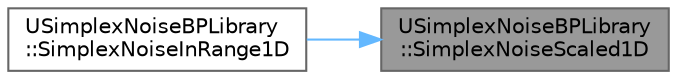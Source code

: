 digraph "USimplexNoiseBPLibrary::SimplexNoiseScaled1D"
{
 // LATEX_PDF_SIZE
  bgcolor="transparent";
  edge [fontname=Helvetica,fontsize=10,labelfontname=Helvetica,labelfontsize=10];
  node [fontname=Helvetica,fontsize=10,shape=box,height=0.2,width=0.4];
  rankdir="RL";
  Node1 [id="Node000001",label="USimplexNoiseBPLibrary\l::SimplexNoiseScaled1D",height=0.2,width=0.4,color="gray40", fillcolor="grey60", style="filled", fontcolor="black",tooltip=" "];
  Node1 -> Node2 [id="edge3_Node000001_Node000002",dir="back",color="steelblue1",style="solid",tooltip=" "];
  Node2 [id="Node000002",label="USimplexNoiseBPLibrary\l::SimplexNoiseInRange1D",height=0.2,width=0.4,color="grey40", fillcolor="white", style="filled",URL="$class_u_simplex_noise_b_p_library.html#a76e8eff2b81213e8ce44f8e9a99d40d3",tooltip=" "];
}
